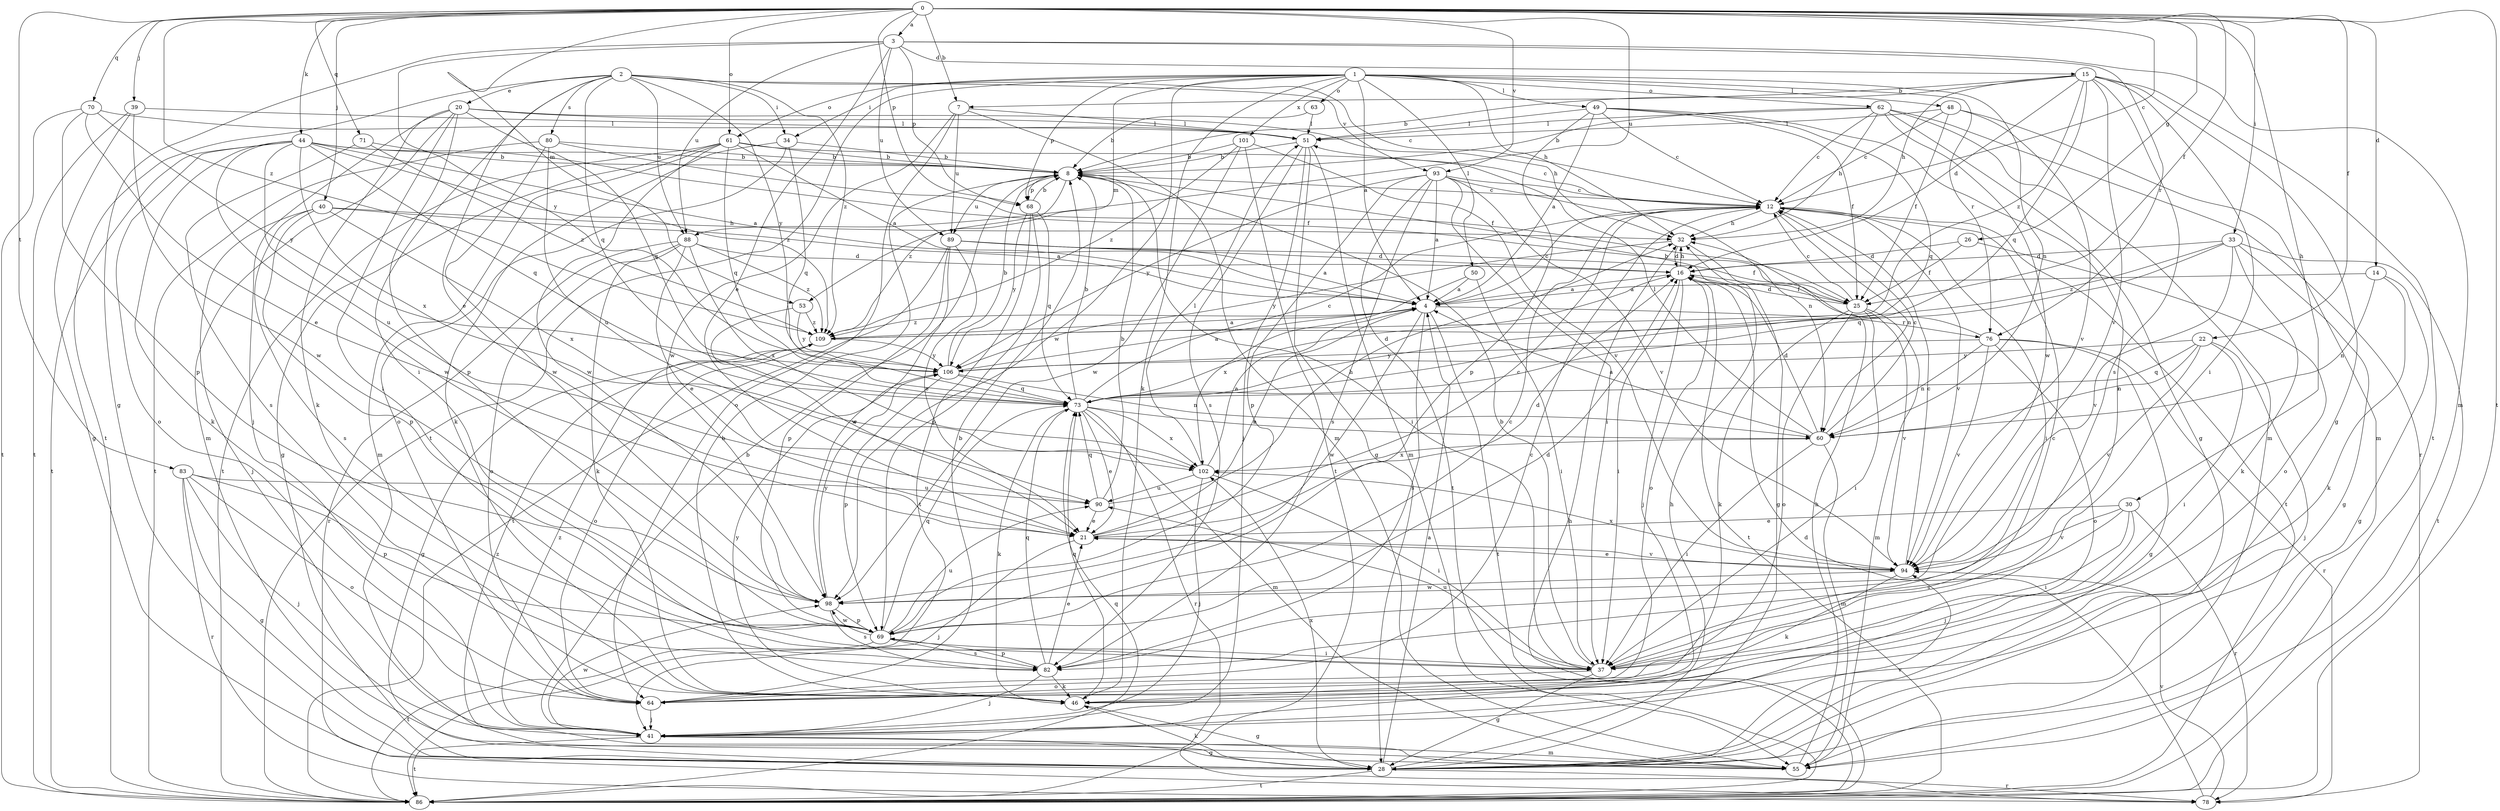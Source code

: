 strict digraph  {
0;
1;
2;
3;
4;
7;
8;
12;
14;
15;
16;
20;
21;
22;
25;
26;
28;
30;
32;
33;
34;
37;
39;
40;
41;
44;
46;
48;
49;
50;
51;
53;
55;
60;
61;
62;
63;
64;
68;
69;
70;
71;
73;
76;
78;
80;
82;
83;
86;
88;
89;
90;
93;
94;
98;
101;
102;
106;
109;
0 -> 3  [label=a];
0 -> 7  [label=b];
0 -> 12  [label=c];
0 -> 14  [label=d];
0 -> 22  [label=f];
0 -> 25  [label=f];
0 -> 26  [label=g];
0 -> 30  [label=h];
0 -> 33  [label=i];
0 -> 39  [label=j];
0 -> 40  [label=j];
0 -> 44  [label=k];
0 -> 53  [label=m];
0 -> 61  [label=o];
0 -> 68  [label=p];
0 -> 70  [label=q];
0 -> 71  [label=q];
0 -> 83  [label=t];
0 -> 86  [label=t];
0 -> 88  [label=u];
0 -> 93  [label=v];
0 -> 109  [label=z];
1 -> 4  [label=a];
1 -> 32  [label=h];
1 -> 34  [label=i];
1 -> 46  [label=k];
1 -> 48  [label=l];
1 -> 49  [label=l];
1 -> 50  [label=l];
1 -> 53  [label=m];
1 -> 60  [label=n];
1 -> 61  [label=o];
1 -> 62  [label=o];
1 -> 63  [label=o];
1 -> 68  [label=p];
1 -> 76  [label=r];
1 -> 86  [label=t];
1 -> 98  [label=w];
1 -> 101  [label=x];
2 -> 12  [label=c];
2 -> 20  [label=e];
2 -> 21  [label=e];
2 -> 34  [label=i];
2 -> 37  [label=i];
2 -> 73  [label=q];
2 -> 80  [label=s];
2 -> 86  [label=t];
2 -> 88  [label=u];
2 -> 93  [label=v];
2 -> 106  [label=y];
2 -> 109  [label=z];
3 -> 15  [label=d];
3 -> 21  [label=e];
3 -> 28  [label=g];
3 -> 55  [label=m];
3 -> 68  [label=p];
3 -> 76  [label=r];
3 -> 88  [label=u];
3 -> 89  [label=u];
3 -> 106  [label=y];
4 -> 12  [label=c];
4 -> 76  [label=r];
4 -> 82  [label=s];
4 -> 86  [label=t];
4 -> 98  [label=w];
4 -> 109  [label=z];
7 -> 51  [label=l];
7 -> 55  [label=m];
7 -> 64  [label=o];
7 -> 89  [label=u];
7 -> 98  [label=w];
8 -> 12  [label=c];
8 -> 37  [label=i];
8 -> 68  [label=p];
8 -> 89  [label=u];
8 -> 109  [label=z];
12 -> 32  [label=h];
12 -> 37  [label=i];
12 -> 60  [label=n];
12 -> 86  [label=t];
12 -> 94  [label=v];
14 -> 4  [label=a];
14 -> 28  [label=g];
14 -> 46  [label=k];
14 -> 60  [label=n];
15 -> 7  [label=b];
15 -> 8  [label=b];
15 -> 16  [label=d];
15 -> 28  [label=g];
15 -> 32  [label=h];
15 -> 37  [label=i];
15 -> 73  [label=q];
15 -> 82  [label=s];
15 -> 86  [label=t];
15 -> 94  [label=v];
15 -> 109  [label=z];
16 -> 4  [label=a];
16 -> 25  [label=f];
16 -> 32  [label=h];
16 -> 37  [label=i];
16 -> 41  [label=j];
16 -> 64  [label=o];
16 -> 86  [label=t];
20 -> 32  [label=h];
20 -> 37  [label=i];
20 -> 41  [label=j];
20 -> 46  [label=k];
20 -> 51  [label=l];
20 -> 55  [label=m];
20 -> 69  [label=p];
20 -> 73  [label=q];
21 -> 4  [label=a];
21 -> 12  [label=c];
21 -> 16  [label=d];
21 -> 41  [label=j];
21 -> 94  [label=v];
22 -> 37  [label=i];
22 -> 41  [label=j];
22 -> 60  [label=n];
22 -> 73  [label=q];
22 -> 94  [label=v];
22 -> 106  [label=y];
25 -> 12  [label=c];
25 -> 16  [label=d];
25 -> 37  [label=i];
25 -> 46  [label=k];
25 -> 55  [label=m];
25 -> 64  [label=o];
25 -> 94  [label=v];
26 -> 16  [label=d];
26 -> 25  [label=f];
26 -> 64  [label=o];
28 -> 4  [label=a];
28 -> 32  [label=h];
28 -> 46  [label=k];
28 -> 78  [label=r];
28 -> 86  [label=t];
28 -> 94  [label=v];
28 -> 102  [label=x];
30 -> 21  [label=e];
30 -> 37  [label=i];
30 -> 41  [label=j];
30 -> 78  [label=r];
30 -> 82  [label=s];
30 -> 94  [label=v];
32 -> 16  [label=d];
32 -> 28  [label=g];
32 -> 106  [label=y];
33 -> 16  [label=d];
33 -> 28  [label=g];
33 -> 46  [label=k];
33 -> 73  [label=q];
33 -> 86  [label=t];
33 -> 94  [label=v];
33 -> 109  [label=z];
34 -> 8  [label=b];
34 -> 46  [label=k];
34 -> 64  [label=o];
34 -> 73  [label=q];
37 -> 8  [label=b];
37 -> 12  [label=c];
37 -> 28  [label=g];
37 -> 64  [label=o];
37 -> 90  [label=u];
39 -> 28  [label=g];
39 -> 51  [label=l];
39 -> 86  [label=t];
39 -> 98  [label=w];
40 -> 4  [label=a];
40 -> 32  [label=h];
40 -> 41  [label=j];
40 -> 69  [label=p];
40 -> 82  [label=s];
40 -> 102  [label=x];
41 -> 8  [label=b];
41 -> 28  [label=g];
41 -> 55  [label=m];
41 -> 86  [label=t];
41 -> 98  [label=w];
41 -> 109  [label=z];
44 -> 4  [label=a];
44 -> 8  [label=b];
44 -> 25  [label=f];
44 -> 46  [label=k];
44 -> 64  [label=o];
44 -> 73  [label=q];
44 -> 86  [label=t];
44 -> 90  [label=u];
44 -> 98  [label=w];
44 -> 102  [label=x];
44 -> 109  [label=z];
46 -> 8  [label=b];
46 -> 28  [label=g];
46 -> 73  [label=q];
46 -> 106  [label=y];
48 -> 12  [label=c];
48 -> 25  [label=f];
48 -> 51  [label=l];
48 -> 55  [label=m];
48 -> 94  [label=v];
49 -> 4  [label=a];
49 -> 12  [label=c];
49 -> 25  [label=f];
49 -> 37  [label=i];
49 -> 51  [label=l];
49 -> 69  [label=p];
49 -> 73  [label=q];
50 -> 4  [label=a];
50 -> 37  [label=i];
50 -> 102  [label=x];
51 -> 8  [label=b];
51 -> 28  [label=g];
51 -> 41  [label=j];
51 -> 55  [label=m];
51 -> 82  [label=s];
53 -> 21  [label=e];
53 -> 106  [label=y];
53 -> 109  [label=z];
55 -> 32  [label=h];
55 -> 109  [label=z];
60 -> 4  [label=a];
60 -> 12  [label=c];
60 -> 16  [label=d];
60 -> 37  [label=i];
60 -> 51  [label=l];
60 -> 55  [label=m];
60 -> 102  [label=x];
61 -> 4  [label=a];
61 -> 8  [label=b];
61 -> 12  [label=c];
61 -> 28  [label=g];
61 -> 55  [label=m];
61 -> 73  [label=q];
61 -> 86  [label=t];
61 -> 98  [label=w];
62 -> 8  [label=b];
62 -> 12  [label=c];
62 -> 28  [label=g];
62 -> 32  [label=h];
62 -> 51  [label=l];
62 -> 55  [label=m];
62 -> 78  [label=r];
62 -> 98  [label=w];
63 -> 8  [label=b];
63 -> 51  [label=l];
64 -> 8  [label=b];
64 -> 12  [label=c];
64 -> 41  [label=j];
68 -> 8  [label=b];
68 -> 69  [label=p];
68 -> 73  [label=q];
68 -> 86  [label=t];
68 -> 106  [label=y];
69 -> 12  [label=c];
69 -> 16  [label=d];
69 -> 37  [label=i];
69 -> 73  [label=q];
69 -> 82  [label=s];
69 -> 86  [label=t];
69 -> 90  [label=u];
69 -> 98  [label=w];
70 -> 21  [label=e];
70 -> 51  [label=l];
70 -> 69  [label=p];
70 -> 86  [label=t];
70 -> 106  [label=y];
71 -> 8  [label=b];
71 -> 82  [label=s];
71 -> 109  [label=z];
73 -> 8  [label=b];
73 -> 12  [label=c];
73 -> 16  [label=d];
73 -> 21  [label=e];
73 -> 46  [label=k];
73 -> 55  [label=m];
73 -> 60  [label=n];
73 -> 78  [label=r];
73 -> 102  [label=x];
76 -> 8  [label=b];
76 -> 28  [label=g];
76 -> 60  [label=n];
76 -> 64  [label=o];
76 -> 78  [label=r];
76 -> 94  [label=v];
76 -> 106  [label=y];
78 -> 16  [label=d];
78 -> 94  [label=v];
80 -> 8  [label=b];
80 -> 25  [label=f];
80 -> 86  [label=t];
80 -> 90  [label=u];
80 -> 98  [label=w];
82 -> 21  [label=e];
82 -> 41  [label=j];
82 -> 46  [label=k];
82 -> 69  [label=p];
82 -> 73  [label=q];
83 -> 28  [label=g];
83 -> 41  [label=j];
83 -> 64  [label=o];
83 -> 69  [label=p];
83 -> 78  [label=r];
83 -> 90  [label=u];
86 -> 32  [label=h];
86 -> 73  [label=q];
88 -> 16  [label=d];
88 -> 21  [label=e];
88 -> 46  [label=k];
88 -> 64  [label=o];
88 -> 78  [label=r];
88 -> 102  [label=x];
88 -> 109  [label=z];
89 -> 4  [label=a];
89 -> 16  [label=d];
89 -> 21  [label=e];
89 -> 25  [label=f];
89 -> 69  [label=p];
89 -> 86  [label=t];
89 -> 98  [label=w];
90 -> 8  [label=b];
90 -> 21  [label=e];
90 -> 32  [label=h];
90 -> 73  [label=q];
93 -> 4  [label=a];
93 -> 12  [label=c];
93 -> 37  [label=i];
93 -> 60  [label=n];
93 -> 69  [label=p];
93 -> 82  [label=s];
93 -> 86  [label=t];
93 -> 94  [label=v];
93 -> 106  [label=y];
94 -> 12  [label=c];
94 -> 21  [label=e];
94 -> 46  [label=k];
94 -> 98  [label=w];
94 -> 102  [label=x];
98 -> 69  [label=p];
98 -> 82  [label=s];
98 -> 106  [label=y];
101 -> 8  [label=b];
101 -> 86  [label=t];
101 -> 94  [label=v];
101 -> 98  [label=w];
101 -> 109  [label=z];
102 -> 4  [label=a];
102 -> 37  [label=i];
102 -> 41  [label=j];
102 -> 51  [label=l];
102 -> 90  [label=u];
106 -> 4  [label=a];
106 -> 8  [label=b];
106 -> 60  [label=n];
106 -> 69  [label=p];
106 -> 73  [label=q];
109 -> 4  [label=a];
109 -> 28  [label=g];
109 -> 64  [label=o];
109 -> 106  [label=y];
}
